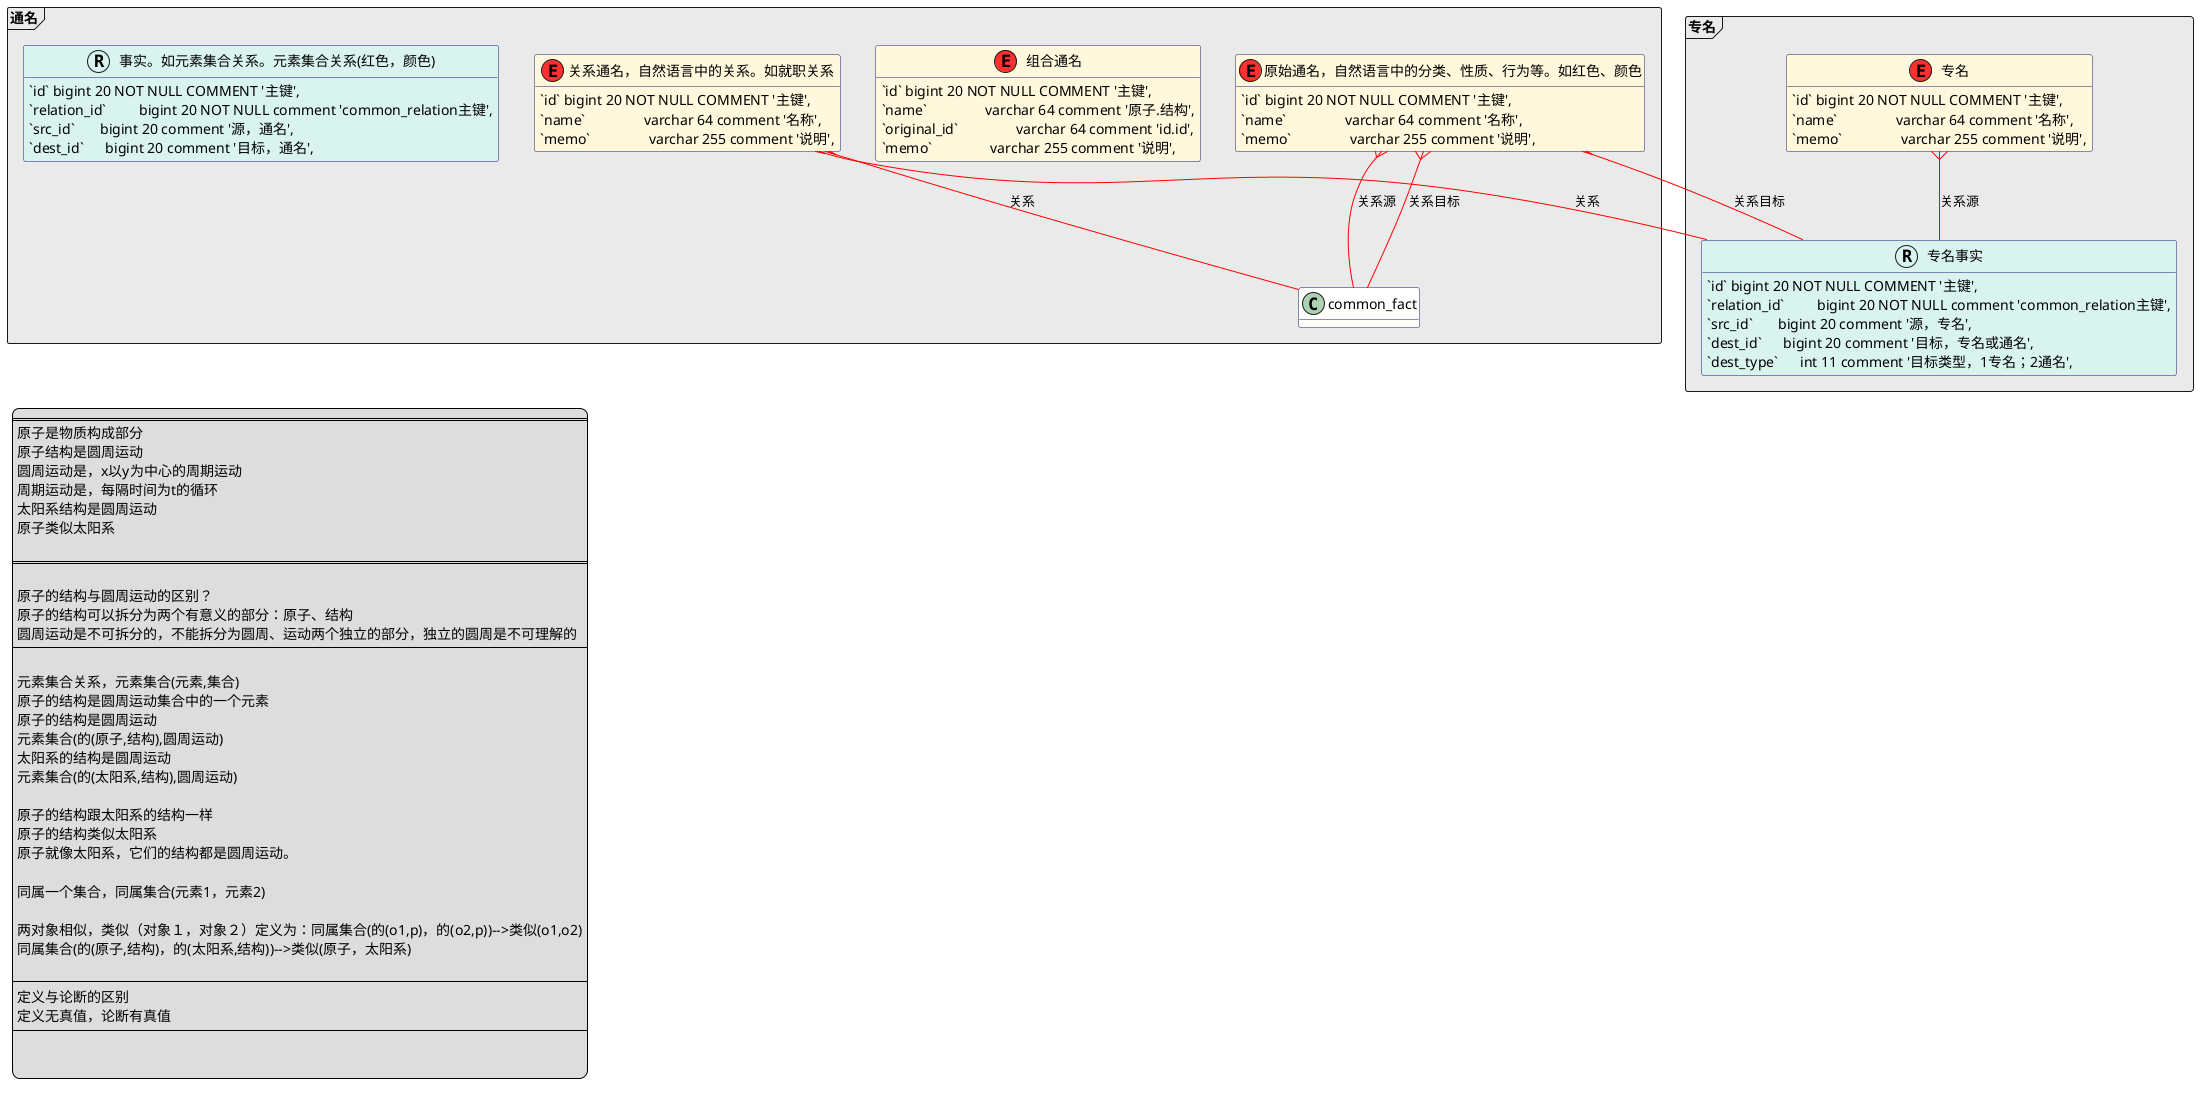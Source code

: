 @startuml

/'实体表'/
!define EntityTable(name,desc) class name as "desc" << (E,#FF3030) >>  #CORNSILK
/'子集表'/
!define SubsetTable(name,desc) class name as "desc" << (S,#FFDEAD) >>
/'关系表'/
!define RelationTable(name,desc) class name as "desc" << (R,#D9F4EF) >>  #D9F4EF
/'日志表'/
!define LogRecordTable(name,desc) class name as "desc" << (L,#8DB6CD) >>
/'验证表'/
!define CommonTable(name,desc) class name as "desc" << (C,#B5B5B5) >>



!define varchar(x) varchar x
!define tinyint(x) tinyint x
!define smallint(x) smallint x
!define mediumint(x) mediumint x
!define int(x) int x
!define bigint(x) bigint x
!define decimal(x,y) decimal x,y

hide methods
hide stereotypes

skinparam class {
    BackgroundColor white
    ArrowColor red
    BorderColor MidnightBlue
}



package 通名 <<Frame>> #EAEAEA{

    EntityTable(common_signal_name, "原始通名，自然语言中的分类、性质、行为等。如红色、颜色"){
        `id` bigint(20) NOT NULL COMMENT '主键',
        `name`                varchar(64) comment '名称',
        `memo`                varchar(255) comment '说明',
        PRIMARY KEY (`id`)
    }

    EntityTable(common_compose_name, "组合通名"){
        `id` bigint(20) NOT NULL COMMENT '主键',
        `name`                varchar(64) comment '原子.结构',
        `original_id`                varchar(64) comment 'id.id',
        `memo`                varchar(255) comment '说明',
        PRIMARY KEY (`id`)
    }

    EntityTable(common_relation, "关系通名，自然语言中的关系。如就职关系"){
        `id` bigint(20) NOT NULL COMMENT '主键',
        `name`                varchar(64) comment '名称',
        `memo`                varchar(255) comment '说明',
        PRIMARY KEY (`id`)
    }

    RelationTable(fact, "事实。如元素集合关系。元素集合关系(红色，颜色)"){
        `id` bigint(20) NOT NULL COMMENT '主键',
        `relation_id`         bigint(20) NOT NULL comment 'common_relation主键',
        `src_id`       bigint(20) comment '源，通名',
        `dest_id`      bigint(20) comment '目标，通名',
        PRIMARY KEY (`id`)
    }

    common_signal_name }-- common_fact:关系源
    common_signal_name }-- common_fact:关系目标
    common_relation }-- common_fact:关系


}

package 专名 <<Frame>> #EAEAEA{

    EntityTable(proper_name, "专名"){
        `id` bigint(20) NOT NULL COMMENT '主键',
        `name`                varchar(64) comment '名称',
        `memo`                varchar(255) comment '说明',
        PRIMARY KEY (`id`)
    }

    RelationTable(proper_fact, "专名事实"){
        `id` bigint(20) NOT NULL COMMENT '主键',
        `relation_id`         bigint(20) NOT NULL comment 'common_relation主键',
        `src_id`       bigint(20) comment '源，专名',
        `dest_id`      bigint(20) comment '目标，专名或通名',
        `dest_type`      int(11) comment '目标类型，1专名；2通名',
        PRIMARY KEY (`id`)
    }

    proper_name }-- proper_fact:关系源
    common_signal_name }-- proper_fact:关系目标
    common_relation }-- proper_fact:关系


}

legend left
====
原子是物质构成部分
原子结构是圆周运动
圆周运动是，x以y为中心的周期运动
周期运动是，每隔时间为t的循环
太阳系结构是圆周运动
原子类似太阳系

====

原子的结构与圆周运动的区别？
原子的结构可以拆分为两个有意义的部分：原子、结构
圆周运动是不可拆分的，不能拆分为圆周、运动两个独立的部分，独立的圆周是不可理解的
----

元素集合关系，元素集合(元素,集合)
原子的结构是圆周运动集合中的一个元素
原子的结构是圆周运动
元素集合(的(原子,结构),圆周运动)
太阳系的结构是圆周运动
元素集合(的(太阳系,结构),圆周运动)

原子的结构跟太阳系的结构一样
原子的结构类似太阳系
原子就像太阳系，它们的结构都是圆周运动。

同属一个集合，同属集合(元素1，元素2)

两对象相似，类似（对象１，对象２）定义为：同属集合(的(o1,p)，的(o2,p))-->类似(o1,o2)
同属集合(的(原子,结构)，的(太阳系,结构))-->类似(原子，太阳系)

----
定义与论断的区别
定义无真值，论断有真值
----


endlegend
@enduml


